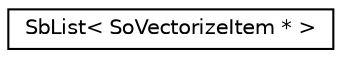 digraph "Graphical Class Hierarchy"
{
 // LATEX_PDF_SIZE
  edge [fontname="Helvetica",fontsize="10",labelfontname="Helvetica",labelfontsize="10"];
  node [fontname="Helvetica",fontsize="10",shape=record];
  rankdir="LR";
  Node0 [label="SbList\< SoVectorizeItem * \>",height=0.2,width=0.4,color="black", fillcolor="white", style="filled",URL="$classSbList.html",tooltip=" "];
}
